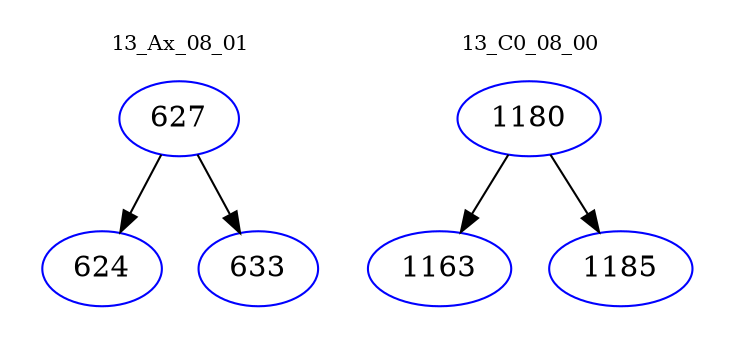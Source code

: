 digraph{
subgraph cluster_0 {
color = white
label = "13_Ax_08_01";
fontsize=10;
T0_627 [label="627", color="blue"]
T0_627 -> T0_624 [color="black"]
T0_624 [label="624", color="blue"]
T0_627 -> T0_633 [color="black"]
T0_633 [label="633", color="blue"]
}
subgraph cluster_1 {
color = white
label = "13_C0_08_00";
fontsize=10;
T1_1180 [label="1180", color="blue"]
T1_1180 -> T1_1163 [color="black"]
T1_1163 [label="1163", color="blue"]
T1_1180 -> T1_1185 [color="black"]
T1_1185 [label="1185", color="blue"]
}
}
